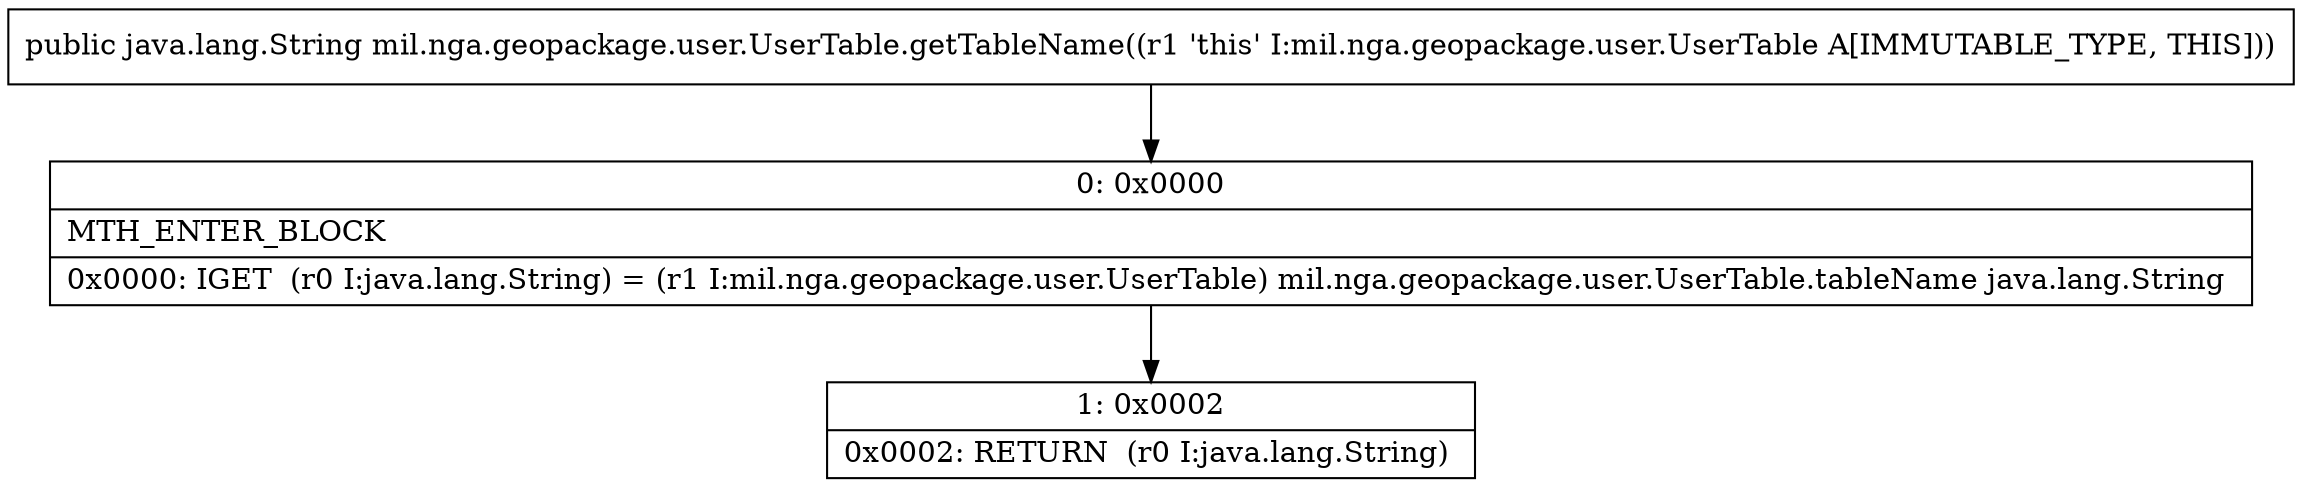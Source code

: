 digraph "CFG formil.nga.geopackage.user.UserTable.getTableName()Ljava\/lang\/String;" {
Node_0 [shape=record,label="{0\:\ 0x0000|MTH_ENTER_BLOCK\l|0x0000: IGET  (r0 I:java.lang.String) = (r1 I:mil.nga.geopackage.user.UserTable) mil.nga.geopackage.user.UserTable.tableName java.lang.String \l}"];
Node_1 [shape=record,label="{1\:\ 0x0002|0x0002: RETURN  (r0 I:java.lang.String) \l}"];
MethodNode[shape=record,label="{public java.lang.String mil.nga.geopackage.user.UserTable.getTableName((r1 'this' I:mil.nga.geopackage.user.UserTable A[IMMUTABLE_TYPE, THIS])) }"];
MethodNode -> Node_0;
Node_0 -> Node_1;
}

